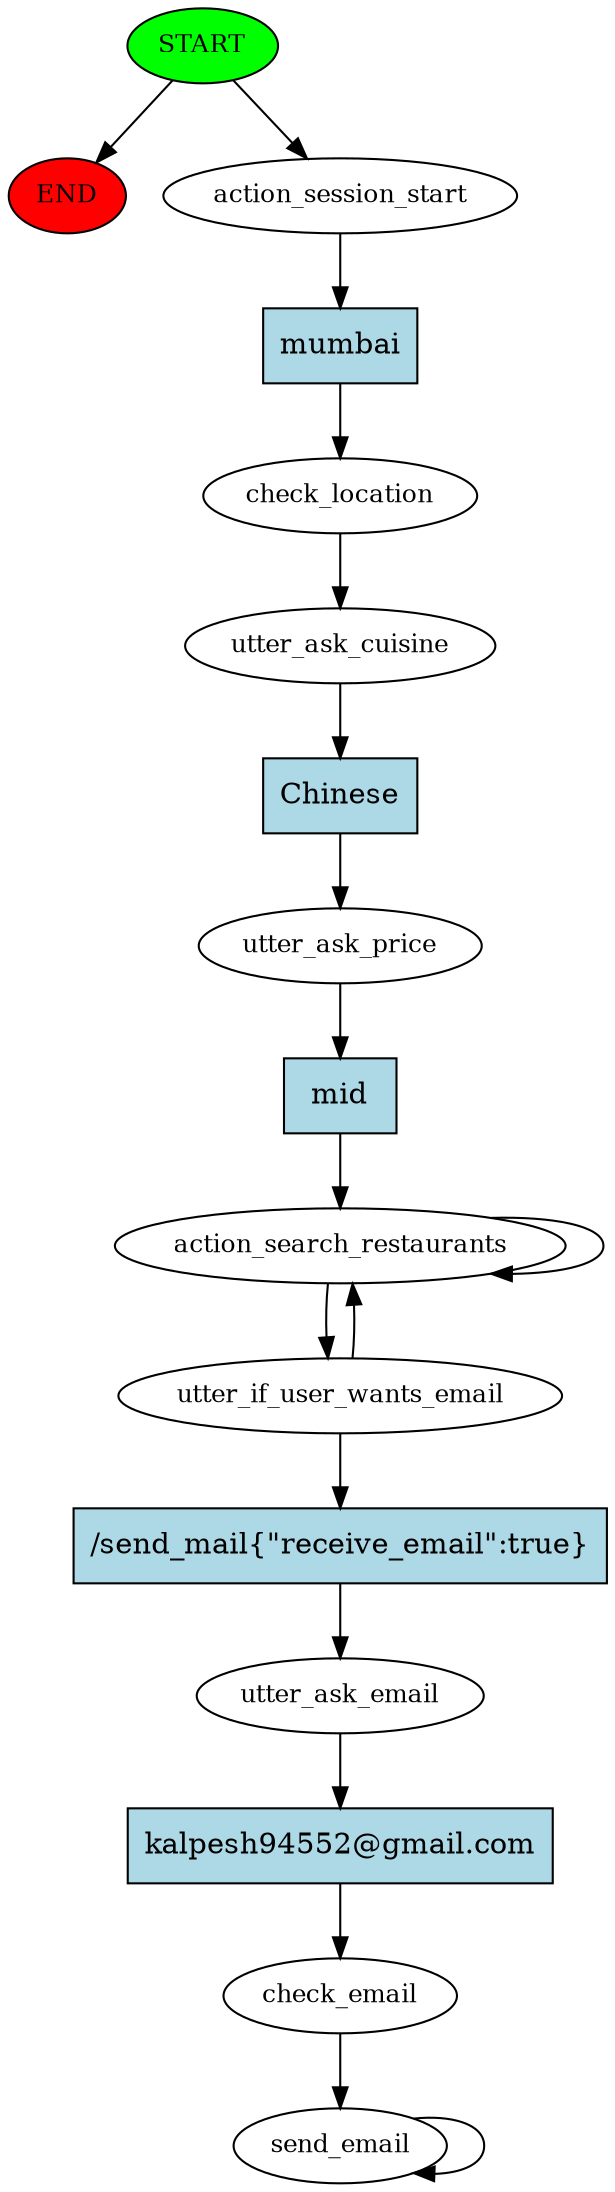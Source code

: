 digraph  {
0 [class="start active", fillcolor=green, fontsize=12, label=START, style=filled];
"-1" [class=end, fillcolor=red, fontsize=12, label=END, style=filled];
1 [class=active, fontsize=12, label=action_session_start];
2 [class=active, fontsize=12, label=check_location];
3 [class=active, fontsize=12, label=utter_ask_cuisine];
4 [class=active, fontsize=12, label=utter_ask_price];
5 [class=active, fontsize=12, label=action_search_restaurants];
6 [class=active, fontsize=12, label=utter_if_user_wants_email];
12 [class=active, fontsize=12, label=utter_ask_email];
13 [class=active, fontsize=12, label=check_email];
14 [class="active dashed", fontsize=12, label=send_email];
23 [class="intent active", fillcolor=lightblue, label=mumbai, shape=rect, style=filled];
24 [class="intent active", fillcolor=lightblue, label=Chinese, shape=rect, style=filled];
25 [class="intent active", fillcolor=lightblue, label=mid, shape=rect, style=filled];
26 [class="intent active", fillcolor=lightblue, label="/send_mail{\"receive_email\":true}", shape=rect, style=filled];
27 [class="intent active", fillcolor=lightblue, label="kalpesh94552@gmail.com", shape=rect, style=filled];
0 -> "-1"  [class="", key=NONE, label=""];
0 -> 1  [class=active, key=NONE, label=""];
1 -> 23  [class=active, key=0];
2 -> 3  [class=active, key=NONE, label=""];
3 -> 24  [class=active, key=0];
4 -> 25  [class=active, key=0];
5 -> 6  [class=active, key=NONE, label=""];
5 -> 5  [class=active, key=NONE, label=""];
6 -> 5  [class=active, key=NONE, label=""];
6 -> 26  [class=active, key=0];
12 -> 27  [class=active, key=0];
13 -> 14  [class=active, key=NONE, label=""];
14 -> 14  [class=active, key=NONE, label=""];
23 -> 2  [class=active, key=0];
24 -> 4  [class=active, key=0];
25 -> 5  [class=active, key=0];
26 -> 12  [class=active, key=0];
27 -> 13  [class=active, key=0];
}
